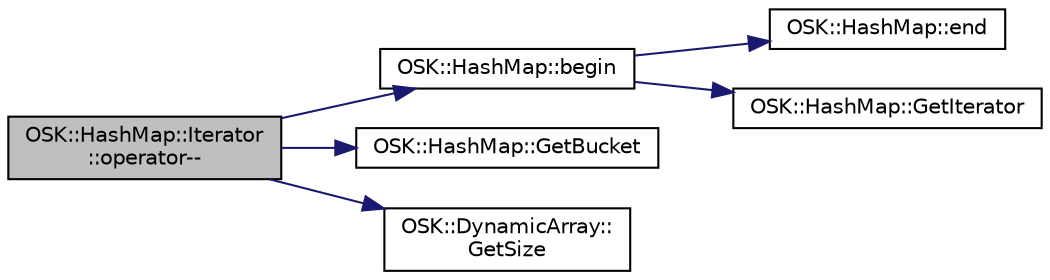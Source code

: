 digraph "OSK::HashMap::Iterator::operator--"
{
 // LATEX_PDF_SIZE
  edge [fontname="Helvetica",fontsize="10",labelfontname="Helvetica",labelfontsize="10"];
  node [fontname="Helvetica",fontsize="10",shape=record];
  rankdir="LR";
  Node1 [label="OSK::HashMap::Iterator\l::operator--",height=0.2,width=0.4,color="black", fillcolor="grey75", style="filled", fontcolor="black",tooltip="Devuelve un iterador que apunta a la anterior pareja de la colección."];
  Node1 -> Node2 [color="midnightblue",fontsize="10",style="solid",fontname="Helvetica"];
  Node2 [label="OSK::HashMap::begin",height=0.2,width=0.4,color="black", fillcolor="white", style="filled",URL="$class_o_s_k_1_1_hash_map.html#a58f1f3d8277b3a7409ea6c95bfc83b18",tooltip="Devuelve un iterador que apunta a la primera pareja."];
  Node2 -> Node3 [color="midnightblue",fontsize="10",style="solid",fontname="Helvetica"];
  Node3 [label="OSK::HashMap::end",height=0.2,width=0.4,color="black", fillcolor="white", style="filled",URL="$class_o_s_k_1_1_hash_map.html#a0e08b4430ff64194bd6f8a0209a00449",tooltip="Devuelve un iterador vacío."];
  Node2 -> Node4 [color="midnightblue",fontsize="10",style="solid",fontname="Helvetica"];
  Node4 [label="OSK::HashMap::GetIterator",height=0.2,width=0.4,color="black", fillcolor="white", style="filled",URL="$class_o_s_k_1_1_hash_map.html#aa9668747767e3460d66b72e4e2f9edd1",tooltip="Devuelve un iterador apuntando a la pareja en el cubo y en la posición dadas."];
  Node1 -> Node5 [color="midnightblue",fontsize="10",style="solid",fontname="Helvetica"];
  Node5 [label="OSK::HashMap::GetBucket",height=0.2,width=0.4,color="black", fillcolor="white", style="filled",URL="$class_o_s_k_1_1_hash_map.html#ae9cc822ad54aa485d8385eb8cee5acb5",tooltip="Devuelve un puntero al cubo en el índice dado."];
  Node1 -> Node6 [color="midnightblue",fontsize="10",style="solid",fontname="Helvetica"];
  Node6 [label="OSK::DynamicArray::\lGetSize",height=0.2,width=0.4,color="black", fillcolor="white", style="filled",URL="$class_o_s_k_1_1_dynamic_array.html#a94d0cbf0543d0c976de674d31b15df90",tooltip="Devuelve el número de elementos almacenados."];
}
